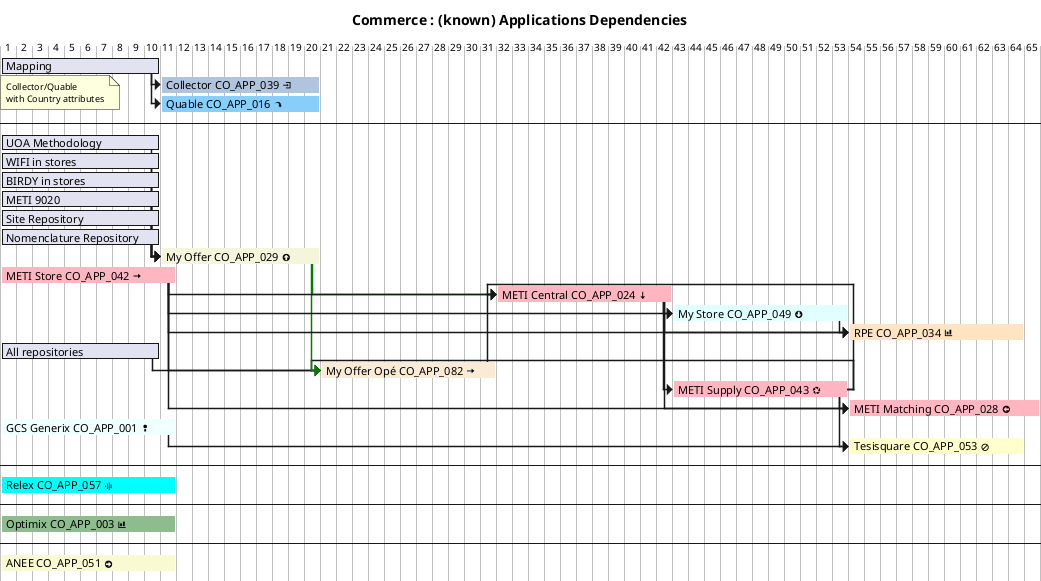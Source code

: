 @startgantt CommerceDependencies
hide footbox

title Commerce : (known) Applications Dependencies


[Mapping] as [MAPPING] lasts 10 days
note bottom
Collector/Quable
with Country attributes
end note

[Collector CO_APP_039 <&account-login>] as [COLLECTOR] lasts 10 Days and is colored in LightSteelBlue

[Quable CO_APP_016 <&action-redo>] as [QUABLE] lasts 10 Days and is colored in LightSkyBlue

[MAPPING]->[COLLECTOR]
[MAPPING]->[QUABLE]

--
[UOA Methodology] as [UOA] lasts 10 days
[WIFI in stores] as [WIFI] lasts 10 days
[BIRDY in stores] as [BIRDY] lasts 10 days
[METI 9020] as [M9020] lasts 10 days
[Site Repository] as [SITE] lasts 10 days
[Nomenclature Repository] as [NOMEMCLATURE] lasts 10 days


[My Offer CO_APP_029 <&arrow-circle-top>] as [MYOFFER] lasts 10 days and is colored in Beige
[METI Store CO_APP_042 <&arrow-right>] as [METISTORE] lasts 11 days and is colored in LightPink


[METI Central CO_APP_024 <&arrow-bottom>] as [METIC] lasts 11 days and is colored in LightPink  
'$rectanglePOS($soluqiqID="CO_APP_049", $name="My Store", $zoneColor="#LightCyan", $level="Z", $instance="4", $iconic="<&arrow-circle-bottom>", $fullname="MY STORE - Mobility in store") {
[My Store CO_APP_049 <&arrow-circle-bottom>] as [MYSTORE] lasts 11 days and is colored in LightCyan
[RPE CO_APP_034 <&bar-chart>] as [RPE] lasts 11 days and is colored in Bisque

[All repositories] as [ALLREPO] lasts 10 days

[My Offer Opé CO_APP_082 <&arrow-right>] as [MYOFFEROPE] lasts 11 days and is colored in AntiqueWhite

[METI Supply CO_APP_043 <&aperture>] as [METISUPPLY] lasts 11 days and is colored in LightPink
'$rectanglePOS($soluqiqID="CO_APP_028", $name="METI Matching", $zoneColor="#LightPink", $level="Z", $instance="1", $iconic="<&arrow-circle-left>", $fullname="METI - Retail Diamond Invoice Matching") {
[METI Matching CO_APP_028 <&arrow-circle-left>] as [METIMATCHING] lasts 12 days and is colored in LightPink


[UOA]->[MYOFFER]
[WIFI]->[MYOFFER]
[BIRDY]->[MYOFFER]
[M9020]->[MYOFFER]
[SITE]->[MYOFFER]
[NOMEMCLATURE]->[MYOFFER]

[METISTORE]-> [MYOFFEROPE]
[METISUPPLY]->[MYOFFEROPE]
[ALLREPO]->[MYOFFEROPE]
[MYOFFER]-[#green]->[MYOFFEROPE]
[MYOFFER]-[#green]->[METIC]
[MYOFFEROPE]->[METIC]
[METISUPPLY]->[METIC]
[METIC]->[METISUPPLY]
[METISTORE]->[METIC]
[METISTORE]->[MYSTORE]
[METIC]->[MYSTORE]
[METISTORE]->[RPE]
[METIC]->[RPE]
[MYSTORE]->[RPE]
[METIC]-> [METIMATCHING]
[METISTORE]->[METIMATCHING]
[METISUPPLY]->[METIMATCHING]

[GCS Generix CO_APP_001 <&badge>] as [GCS] lasts 11 days and is colored in Azure

[Tesisquare CO_APP_053 <&ban>] as [Tesisquare] lasts 11 days and is colored in BUSINESS

[GCS]->[Tesisquare]
[METISUPPLY]->[Tesisquare]

--
[Relex CO_APP_057 <&audio-spectrum>] as [Relex] lasts 11 days and is colored in Aqua

--
[Optimix CO_APP_003 <&bar-chart>] as [Optimix] lasts 11 days and is colored in DarkSeaGreen

--
[ANEE CO_APP_051 <&arrow-circle-right>] as [ANEE] lasts 11 days and is colored in LightGoldenRodYellow


@endgantt
